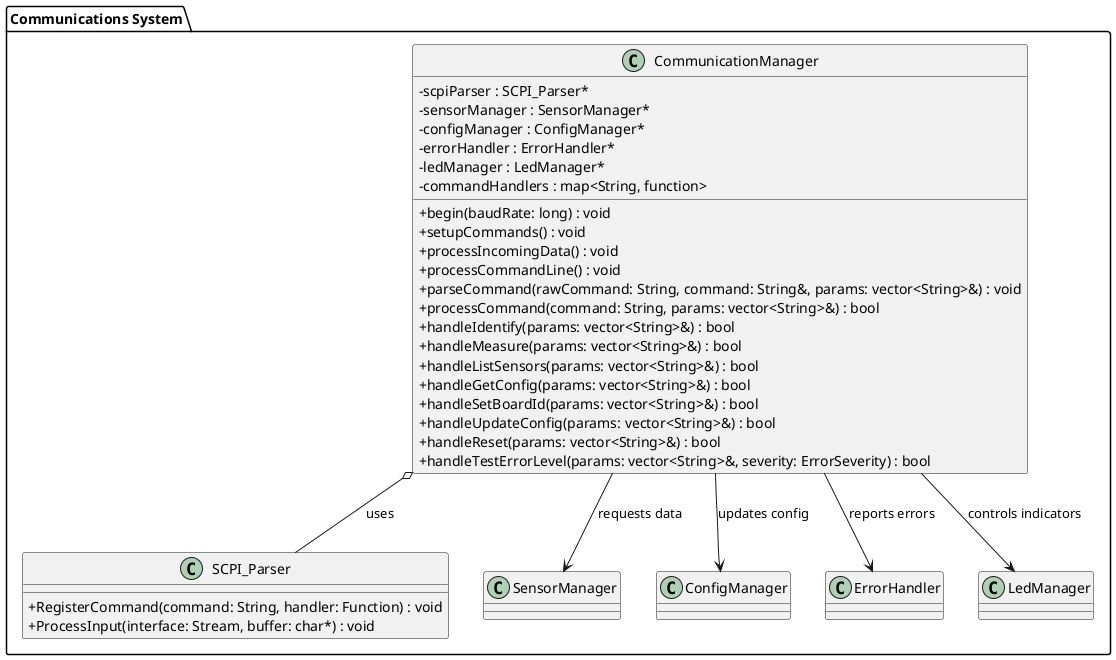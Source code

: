 @startuml
skinparam classAttributeIconSize 0

package "Communications System" {
  class CommunicationManager {
    -scpiParser : SCPI_Parser*
    -sensorManager : SensorManager*
    -configManager : ConfigManager*
    -errorHandler : ErrorHandler*
    -ledManager : LedManager*
    -commandHandlers : map<String, function>
    +begin(baudRate: long) : void
    +setupCommands() : void
    +processIncomingData() : void
    +processCommandLine() : void
    +parseCommand(rawCommand: String, command: String&, params: vector<String>&) : void
    +processCommand(command: String, params: vector<String>&) : bool
    +handleIdentify(params: vector<String>&) : bool
    +handleMeasure(params: vector<String>&) : bool
    +handleListSensors(params: vector<String>&) : bool
    +handleGetConfig(params: vector<String>&) : bool
    +handleSetBoardId(params: vector<String>&) : bool
    +handleUpdateConfig(params: vector<String>&) : bool
    +handleReset(params: vector<String>&) : bool
    +handleTestErrorLevel(params: vector<String>&, severity: ErrorSeverity) : bool
  }

  class SCPI_Parser {
    +RegisterCommand(command: String, handler: Function) : void
    +ProcessInput(interface: Stream, buffer: char*) : void
  }

  class SensorManager
  class ConfigManager
  class ErrorHandler
  class LedManager

  CommunicationManager o-- SCPI_Parser : uses
  CommunicationManager --> SensorManager : requests data
  CommunicationManager --> ConfigManager : updates config
  CommunicationManager --> ErrorHandler : reports errors
  CommunicationManager --> LedManager : controls indicators
}

@enduml